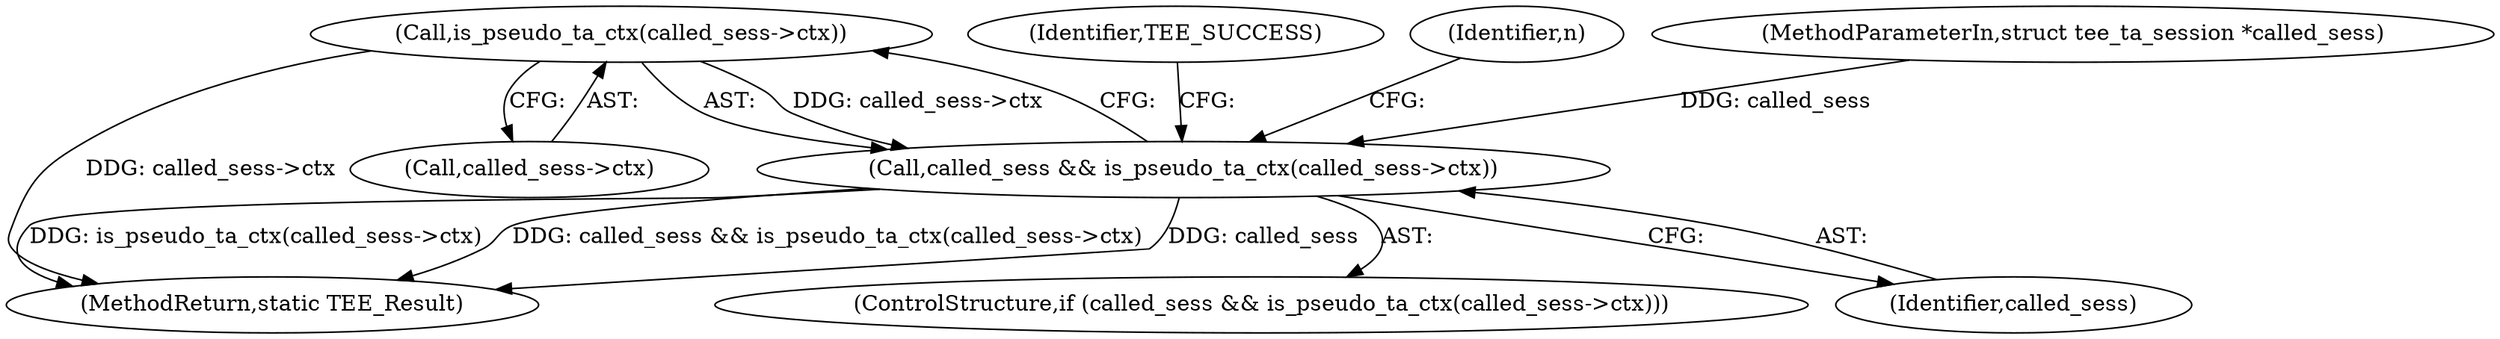 digraph "0_optee_os_d5c5b0b77b2b589666024d219a8007b3f5b6faeb@pointer" {
"1000169" [label="(Call,is_pseudo_ta_ctx(called_sess->ctx))"];
"1000167" [label="(Call,called_sess && is_pseudo_ta_ctx(called_sess->ctx))"];
"1000483" [label="(MethodReturn,static TEE_Result)"];
"1000175" [label="(Identifier,TEE_SUCCESS)"];
"1000166" [label="(ControlStructure,if (called_sess && is_pseudo_ta_ctx(called_sess->ctx)))"];
"1000168" [label="(Identifier,called_sess)"];
"1000169" [label="(Call,is_pseudo_ta_ctx(called_sess->ctx))"];
"1000178" [label="(Identifier,n)"];
"1000106" [label="(MethodParameterIn,struct tee_ta_session *called_sess)"];
"1000167" [label="(Call,called_sess && is_pseudo_ta_ctx(called_sess->ctx))"];
"1000170" [label="(Call,called_sess->ctx)"];
"1000169" -> "1000167"  [label="AST: "];
"1000169" -> "1000170"  [label="CFG: "];
"1000170" -> "1000169"  [label="AST: "];
"1000167" -> "1000169"  [label="CFG: "];
"1000169" -> "1000483"  [label="DDG: called_sess->ctx"];
"1000169" -> "1000167"  [label="DDG: called_sess->ctx"];
"1000167" -> "1000166"  [label="AST: "];
"1000167" -> "1000168"  [label="CFG: "];
"1000168" -> "1000167"  [label="AST: "];
"1000175" -> "1000167"  [label="CFG: "];
"1000178" -> "1000167"  [label="CFG: "];
"1000167" -> "1000483"  [label="DDG: called_sess"];
"1000167" -> "1000483"  [label="DDG: is_pseudo_ta_ctx(called_sess->ctx)"];
"1000167" -> "1000483"  [label="DDG: called_sess && is_pseudo_ta_ctx(called_sess->ctx)"];
"1000106" -> "1000167"  [label="DDG: called_sess"];
}
